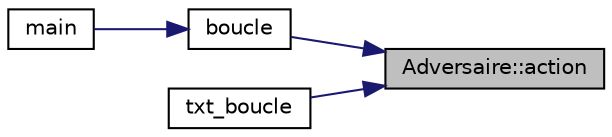 digraph "Adversaire::action"
{
 // LATEX_PDF_SIZE
  edge [fontname="Helvetica",fontsize="10",labelfontname="Helvetica",labelfontsize="10"];
  node [fontname="Helvetica",fontsize="10",shape=record];
  rankdir="RL";
  Node1 [label="Adversaire::action",height=0.2,width=0.4,color="black", fillcolor="grey75", style="filled", fontcolor="black",tooltip="récupère la priorité actuel en fonction des évenements"];
  Node1 -> Node2 [dir="back",color="midnightblue",fontsize="10",style="solid"];
  Node2 [label="boucle",height=0.2,width=0.4,color="black", fillcolor="white", style="filled",URL="$affiche_8h.html#aabc3dc0e047350ca7cb06acf1414f306",tooltip="boucle de jeu"];
  Node2 -> Node3 [dir="back",color="midnightblue",fontsize="10",style="solid"];
  Node3 [label="main",height=0.2,width=0.4,color="black", fillcolor="white", style="filled",URL="$main_8cpp.html#a3c04138a5bfe5d72780bb7e82a18e627",tooltip=" "];
  Node1 -> Node4 [dir="back",color="midnightblue",fontsize="10",style="solid"];
  Node4 [label="txt_boucle",height=0.2,width=0.4,color="black", fillcolor="white", style="filled",URL="$text_8h.html#ac02ace423a2a7071ca853a3eeb3a7f16",tooltip=" "];
}
